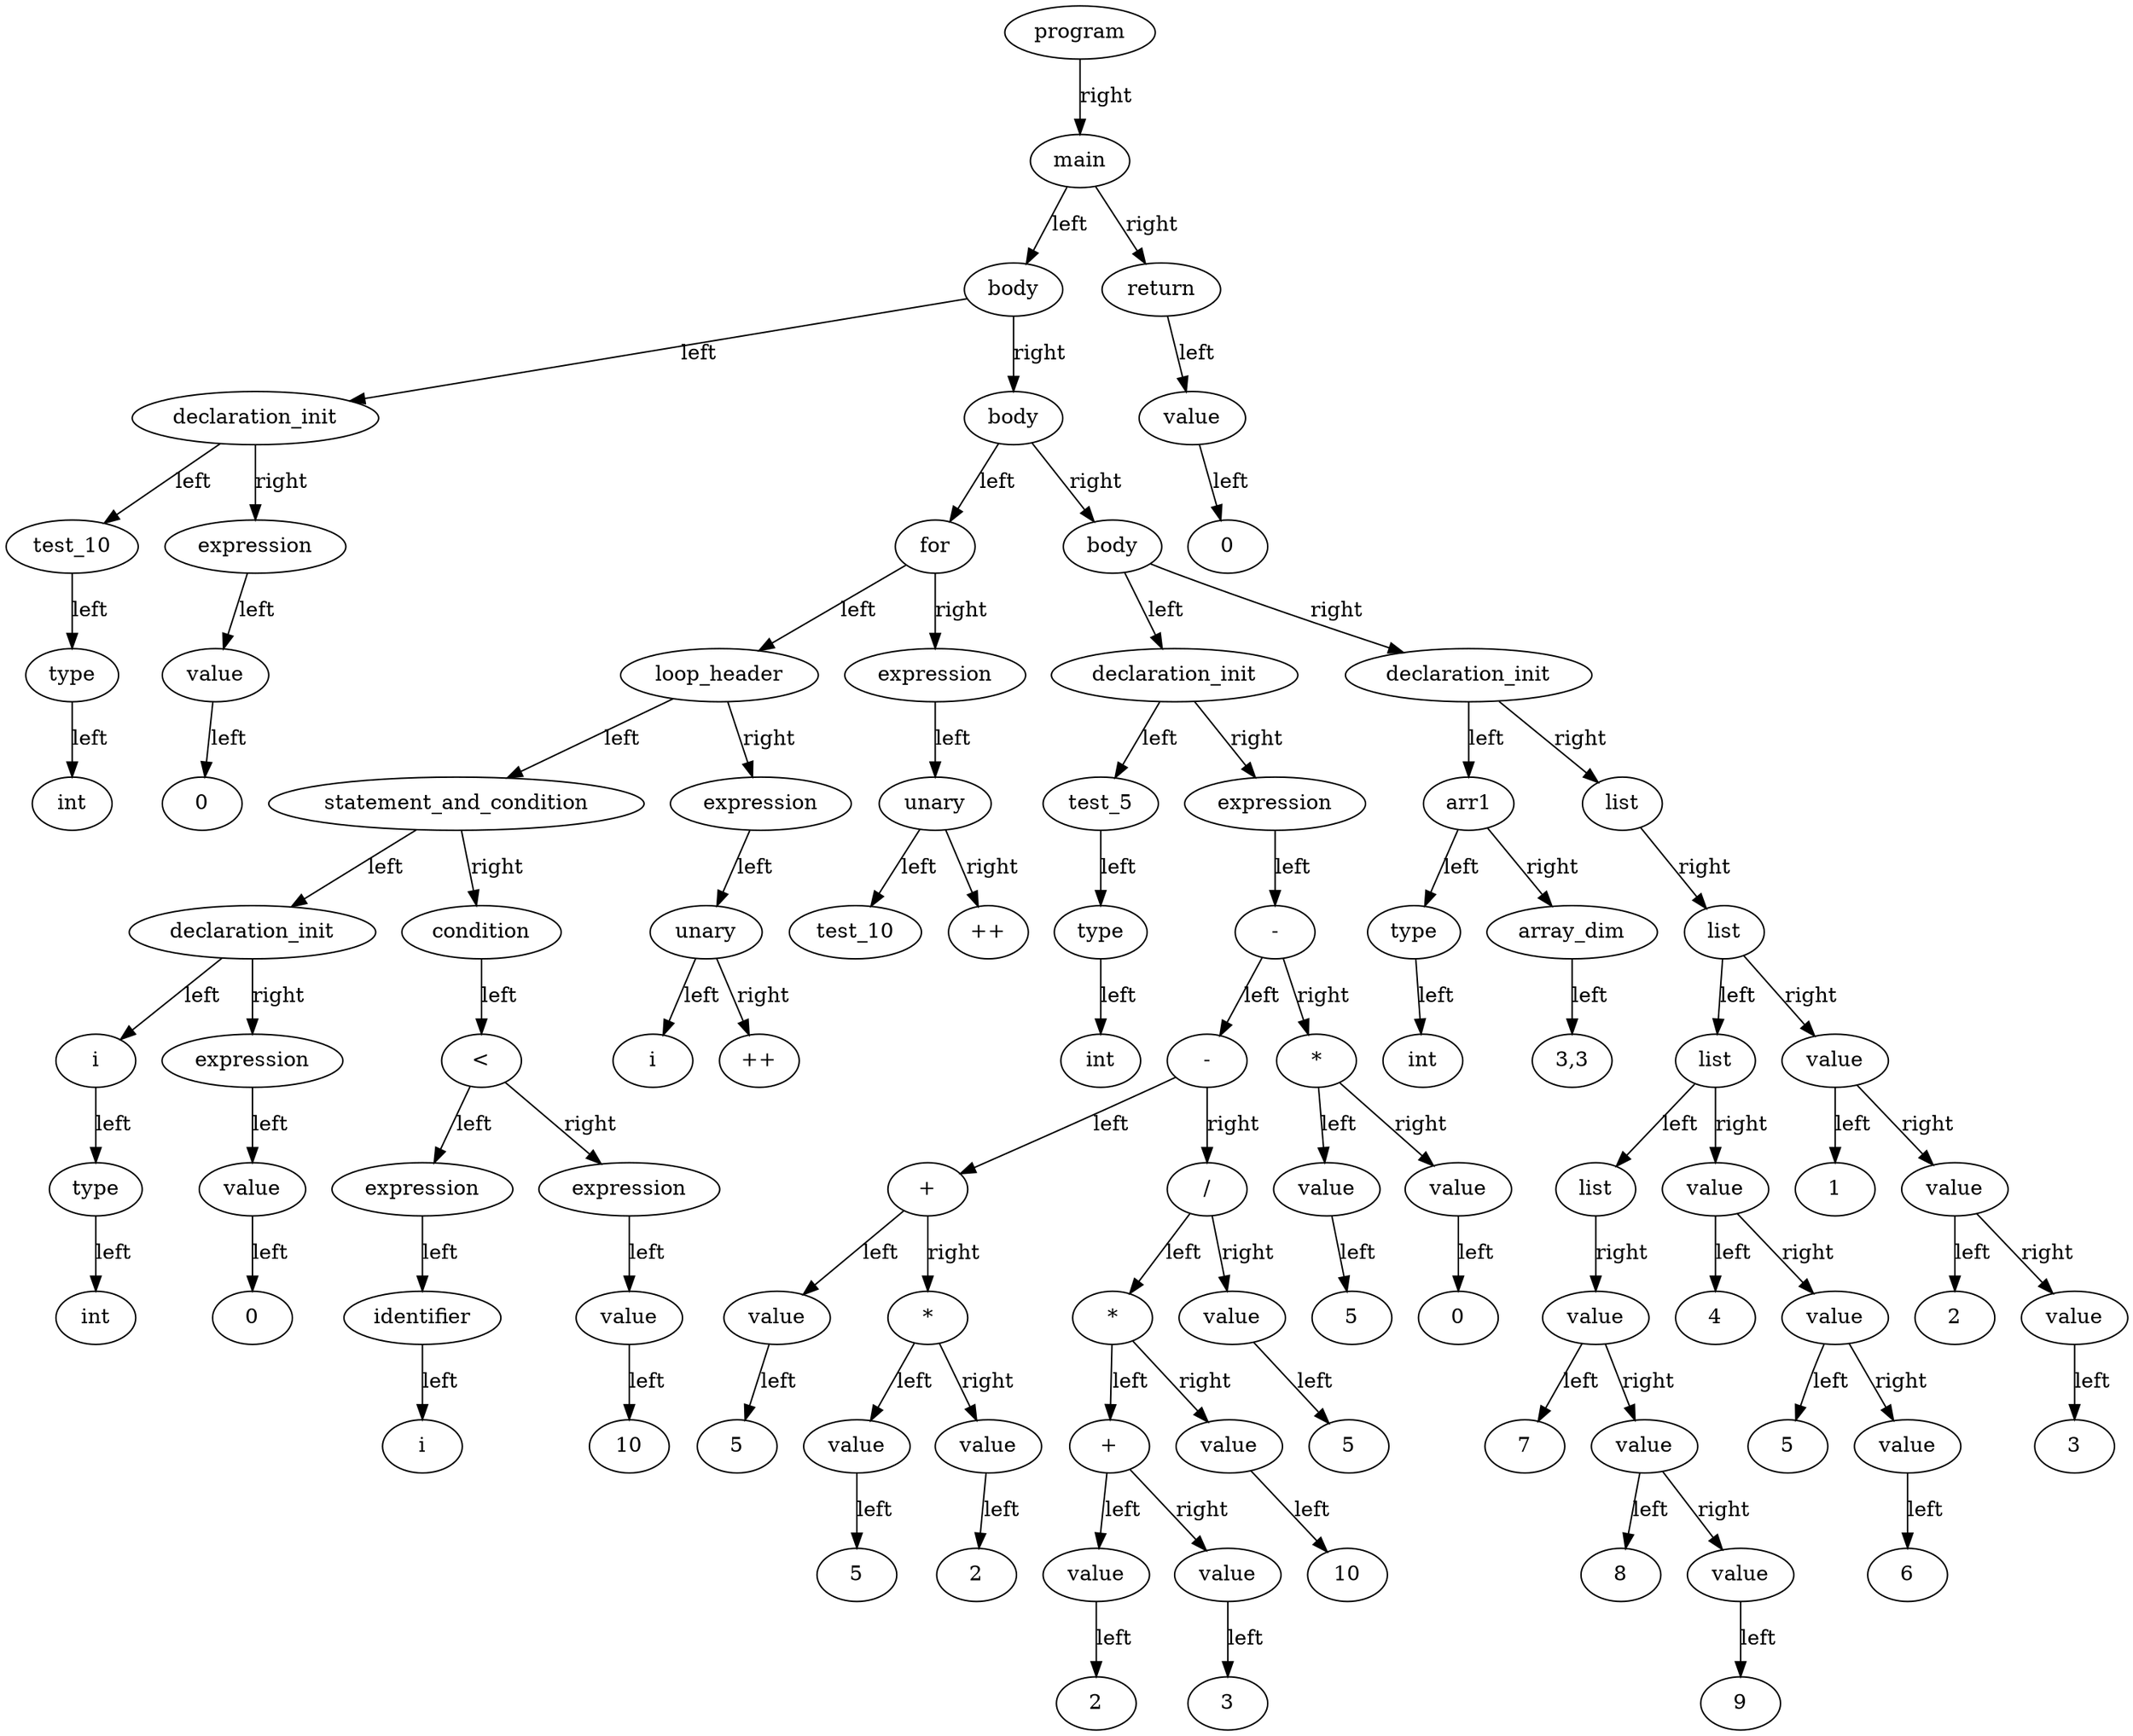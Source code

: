 digraph G {
"0000018BFB4E5A60" [label="program"];
"0000018BFB4E5A60" [label="program"];
"0000018BFB4E5A60" -> "0000018BFB4DD440" [label="right"];
"0000018BFB4DD440" [label="main"];
"0000018BFB4DD440" [label="main"];
"0000018BFB4DD440" -> "0000018BFB4E5660" [label="left"];
"0000018BFB4E5660" [label="body"];
"0000018BFB4E5660" [label="body"];
"0000018BFB4E5660" -> "0000018BFB4DD400" [label="left"];
"0000018BFB4DD400" [label="declaration_init"];
"0000018BFB4DD400" [label="declaration_init"];
"0000018BFB4DD400" -> "0000018BFB4DD640" [label="left"];
"0000018BFB4DD640" [label="test_10"];
"0000018BFB4DD640" [label="test_10"];
"0000018BFB4DD640" -> "0000018BFB4DD5C0" [label="left"];
"0000018BFB4DD5C0" [label="type"];
"0000018BFB4DD5C0" [label="type"];
"0000018BFB4DD5C0" -> "0000018BFB4DD460" [label="left"];
"0000018BFB4DD460" [label="int"];
"0000018BFB4DD460" [label="int"];
"0000018BFB4DD400" -> "0000018BFB4DD3E0" [label="right"];
"0000018BFB4DD3E0" [label="expression"];
"0000018BFB4DD3E0" [label="expression"];
"0000018BFB4DD3E0" -> "0000018BFB4DD3A0" [label="left"];
"0000018BFB4DD3A0" [label="value"];
"0000018BFB4DD3A0" [label="value"];
"0000018BFB4DD3A0" -> "0000018BFB4DD5A0" [label="left"];
"0000018BFB4DD5A0" [label="0"];
"0000018BFB4DD5A0" [label="0"];
"0000018BFB4E5660" -> "0000018BFB4E57E0" [label="right"];
"0000018BFB4E57E0" [label="body"];
"0000018BFB4E57E0" [label="body"];
"0000018BFB4E57E0" -> "0000018BFB4E4820" [label="left"];
"0000018BFB4E4820" [label="for"];
"0000018BFB4E4820" [label="for"];
"0000018BFB4E4820" -> "0000018BFB4E47A0" [label="left"];
"0000018BFB4E47A0" [label="loop_header"];
"0000018BFB4E47A0" [label="loop_header"];
"0000018BFB4E47A0" -> "0000018BFB4E4E80" [label="left"];
"0000018BFB4E4E80" [label="statement_and_condition"];
"0000018BFB4E4E80" [label="statement_and_condition"];
"0000018BFB4E4E80" -> "0000018BFB4E4980" [label="left"];
"0000018BFB4E4980" [label="declaration_init"];
"0000018BFB4E4980" [label="declaration_init"];
"0000018BFB4E4980" -> "0000018BFB4E49E0" [label="left"];
"0000018BFB4E49E0" [label="i"];
"0000018BFB4E49E0" [label="i"];
"0000018BFB4E49E0" -> "0000018BFB4DD520" [label="left"];
"0000018BFB4DD520" [label="type"];
"0000018BFB4DD520" [label="type"];
"0000018BFB4DD520" -> "0000018BFB4DD620" [label="left"];
"0000018BFB4DD620" [label="int"];
"0000018BFB4DD620" [label="int"];
"0000018BFB4E4980" -> "0000018BFB4DD660" [label="right"];
"0000018BFB4DD660" [label="expression"];
"0000018BFB4DD660" [label="expression"];
"0000018BFB4DD660" -> "0000018BFB4DD580" [label="left"];
"0000018BFB4DD580" [label="value"];
"0000018BFB4DD580" [label="value"];
"0000018BFB4DD580" -> "0000018BFB4DD540" [label="left"];
"0000018BFB4DD540" [label="0"];
"0000018BFB4DD540" [label="0"];
"0000018BFB4E4E80" -> "0000018BFB4E4A40" [label="right"];
"0000018BFB4E4A40" [label="condition"];
"0000018BFB4E4A40" [label="condition"];
"0000018BFB4E4A40" -> "0000018BFB4E4DE0" [label="left"];
"0000018BFB4E4DE0" [label="<"];
"0000018BFB4E4DE0" [label="<"];
"0000018BFB4E4DE0" -> "0000018BFB4E4BC0" [label="left"];
"0000018BFB4E4BC0" [label="expression"];
"0000018BFB4E4BC0" [label="expression"];
"0000018BFB4E4BC0" -> "0000018BFB4E4CA0" [label="left"];
"0000018BFB4E4CA0" [label="identifier"];
"0000018BFB4E4CA0" [label="identifier"];
"0000018BFB4E4CA0" -> "0000018BFB4E4B80" [label="left"];
"0000018BFB4E4B80" [label="i"];
"0000018BFB4E4B80" [label="i"];
"0000018BFB4E4DE0" -> "0000018BFB4E4920" [label="right"];
"0000018BFB4E4920" [label="expression"];
"0000018BFB4E4920" [label="expression"];
"0000018BFB4E4920" -> "0000018BFB4E4E40" [label="left"];
"0000018BFB4E4E40" [label="value"];
"0000018BFB4E4E40" [label="value"];
"0000018BFB4E4E40" -> "0000018BFB4E4A00" [label="left"];
"0000018BFB4E4A00" [label="10"];
"0000018BFB4E4A00" [label="10"];
"0000018BFB4E47A0" -> "0000018BFB4E4800" [label="right"];
"0000018BFB4E4800" [label="expression"];
"0000018BFB4E4800" [label="expression"];
"0000018BFB4E4800" -> "0000018BFB4E4AE0" [label="left"];
"0000018BFB4E4AE0" [label="unary"];
"0000018BFB4E4AE0" [label="unary"];
"0000018BFB4E4AE0" -> "0000018BFB4E4780" [label="left"];
"0000018BFB4E4780" [label="i"];
"0000018BFB4E4780" [label="i"];
"0000018BFB4E4AE0" -> "0000018BFB4E4A80" [label="right"];
"0000018BFB4E4A80" [label="++"];
"0000018BFB4E4A80" [label="++"];
"0000018BFB4E4820" -> "0000018BFB4E4A20" [label="right"];
"0000018BFB4E4A20" [label="expression"];
"0000018BFB4E4A20" [label="expression"];
"0000018BFB4E4A20" -> "0000018BFB4E4DA0" [label="left"];
"0000018BFB4E4DA0" [label="unary"];
"0000018BFB4E4DA0" [label="unary"];
"0000018BFB4E4DA0" -> "0000018BFB4E4CC0" [label="left"];
"0000018BFB4E4CC0" [label="test_10"];
"0000018BFB4E4CC0" [label="test_10"];
"0000018BFB4E4DA0" -> "0000018BFB4E4AC0" [label="right"];
"0000018BFB4E4AC0" [label="++"];
"0000018BFB4E4AC0" [label="++"];
"0000018BFB4E57E0" -> "0000018BFB4E55E0" [label="right"];
"0000018BFB4E55E0" [label="body"];
"0000018BFB4E55E0" [label="body"];
"0000018BFB4E55E0" -> "0000018BFB4E5960" [label="left"];
"0000018BFB4E5960" [label="declaration_init"];
"0000018BFB4E5960" [label="declaration_init"];
"0000018BFB4E5960" -> "0000018BFB4E5780" [label="left"];
"0000018BFB4E5780" [label="test_5"];
"0000018BFB4E5780" [label="test_5"];
"0000018BFB4E5780" -> "0000018BFB4E4EC0" [label="left"];
"0000018BFB4E4EC0" [label="type"];
"0000018BFB4E4EC0" [label="type"];
"0000018BFB4E4EC0" -> "0000018BFB4E4AA0" [label="left"];
"0000018BFB4E4AA0" [label="int"];
"0000018BFB4E4AA0" [label="int"];
"0000018BFB4E5960" -> "0000018BFB4E5640" [label="right"];
"0000018BFB4E5640" [label="expression"];
"0000018BFB4E5640" [label="expression"];
"0000018BFB4E5640" -> "0000018BFB4E5A80" [label="left"];
"0000018BFB4E5A80" [label="-"];
"0000018BFB4E5A80" [label="-"];
"0000018BFB4E5A80" -> "0000018BFB4E48E0" [label="left"];
"0000018BFB4E48E0" [label="-"];
"0000018BFB4E48E0" [label="-"];
"0000018BFB4E48E0" -> "0000018BFB4E4B40" [label="left"];
"0000018BFB4E4B40" [label="+"];
"0000018BFB4E4B40" [label="+"];
"0000018BFB4E4B40" -> "0000018BFB4E4CE0" [label="left"];
"0000018BFB4E4CE0" [label="value"];
"0000018BFB4E4CE0" [label="value"];
"0000018BFB4E4CE0" -> "0000018BFB4E4E00" [label="left"];
"0000018BFB4E4E00" [label="5"];
"0000018BFB4E4E00" [label="5"];
"0000018BFB4E4B40" -> "0000018BFB4E4D20" [label="right"];
"0000018BFB4E4D20" [label="*"];
"0000018BFB4E4D20" [label="*"];
"0000018BFB4E4D20" -> "0000018BFB4E4B00" [label="left"];
"0000018BFB4E4B00" [label="value"];
"0000018BFB4E4B00" [label="value"];
"0000018BFB4E4B00" -> "0000018BFB4E4B20" [label="left"];
"0000018BFB4E4B20" [label="5"];
"0000018BFB4E4B20" [label="5"];
"0000018BFB4E4D20" -> "0000018BFB4E4C60" [label="right"];
"0000018BFB4E4C60" [label="value"];
"0000018BFB4E4C60" [label="value"];
"0000018BFB4E4C60" -> "0000018BFB4E4A60" [label="left"];
"0000018BFB4E4A60" [label="2"];
"0000018BFB4E4A60" [label="2"];
"0000018BFB4E48E0" -> "0000018BFB4E48C0" [label="right"];
"0000018BFB4E48C0" [label="/"];
"0000018BFB4E48C0" [label="/"];
"0000018BFB4E48C0" -> "0000018BFB4E4E60" [label="left"];
"0000018BFB4E4E60" [label="*"];
"0000018BFB4E4E60" [label="*"];
"0000018BFB4E4E60" -> "0000018BFB4E4C20" [label="left"];
"0000018BFB4E4C20" [label="+"];
"0000018BFB4E4C20" [label="+"];
"0000018BFB4E4C20" -> "0000018BFB4E4840" [label="left"];
"0000018BFB4E4840" [label="value"];
"0000018BFB4E4840" [label="value"];
"0000018BFB4E4840" -> "0000018BFB4E4940" [label="left"];
"0000018BFB4E4940" [label="2"];
"0000018BFB4E4940" [label="2"];
"0000018BFB4E4C20" -> "0000018BFB4E4BE0" [label="right"];
"0000018BFB4E4BE0" [label="value"];
"0000018BFB4E4BE0" [label="value"];
"0000018BFB4E4BE0" -> "0000018BFB4E4E20" [label="left"];
"0000018BFB4E4E20" [label="3"];
"0000018BFB4E4E20" [label="3"];
"0000018BFB4E4E60" -> "0000018BFB4E4D00" [label="right"];
"0000018BFB4E4D00" [label="value"];
"0000018BFB4E4D00" [label="value"];
"0000018BFB4E4D00" -> "0000018BFB4E4860" [label="left"];
"0000018BFB4E4860" [label="10"];
"0000018BFB4E4860" [label="10"];
"0000018BFB4E48C0" -> "0000018BFB4E4D40" [label="right"];
"0000018BFB4E4D40" [label="value"];
"0000018BFB4E4D40" [label="value"];
"0000018BFB4E4D40" -> "0000018BFB4E48A0" [label="left"];
"0000018BFB4E48A0" [label="5"];
"0000018BFB4E48A0" [label="5"];
"0000018BFB4E5A80" -> "0000018BFB4E5560" [label="right"];
"0000018BFB4E5560" [label="*"];
"0000018BFB4E5560" [label="*"];
"0000018BFB4E5560" -> "0000018BFB4E4D80" [label="left"];
"0000018BFB4E4D80" [label="value"];
"0000018BFB4E4D80" [label="value"];
"0000018BFB4E4D80" -> "0000018BFB4E4D60" [label="left"];
"0000018BFB4E4D60" [label="5"];
"0000018BFB4E4D60" [label="5"];
"0000018BFB4E5560" -> "0000018BFB4E49C0" [label="right"];
"0000018BFB4E49C0" [label="value"];
"0000018BFB4E49C0" [label="value"];
"0000018BFB4E49C0" -> "0000018BFB4E4960" [label="left"];
"0000018BFB4E4960" [label="0"];
"0000018BFB4E4960" [label="0"];
"0000018BFB4E55E0" -> "0000018BFB4E58C0" [label="right"];
"0000018BFB4E58C0" [label="declaration_init"];
"0000018BFB4E58C0" [label="declaration_init"];
"0000018BFB4E58C0" -> "0000018BFB4E58A0" [label="left"];
"0000018BFB4E58A0" [label="arr1"];
"0000018BFB4E58A0" [label="arr1"];
"0000018BFB4E58A0" -> "0000018BFB4E5740" [label="left"];
"0000018BFB4E5740" [label="type"];
"0000018BFB4E5740" [label="type"];
"0000018BFB4E5740" -> "0000018BFB4E54C0" [label="left"];
"0000018BFB4E54C0" [label="int"];
"0000018BFB4E54C0" [label="int"];
"0000018BFB4E58A0" -> "0000018BFB4E5A20" [label="right"];
"0000018BFB4E5A20" [label="array_dim"];
"0000018BFB4E5A20" [label="array_dim"];
"0000018BFB4E5A20" -> "0000018BFB4E59A0" [label="left"];
"0000018BFB4E59A0" [label="3,3"];
"0000018BFB4E59A0" [label="3,3"];
"0000018BFB4E58C0" -> "0000018BFB4E5840" [label="right"];
"0000018BFB4E5840" [label="list"];
"0000018BFB4E5840" [label="list"];
"0000018BFB4E5840" -> "0000018BFB4E53A0" [label="right"];
"0000018BFB4E53A0" [label="list"];
"0000018BFB4E53A0" [label="list"];
"0000018BFB4E53A0" -> "0000018BFB4E5420" [label="left"];
"0000018BFB4E5420" [label="list"];
"0000018BFB4E5420" [label="list"];
"0000018BFB4E5420" -> "0000018BFB4E5380" [label="left"];
"0000018BFB4E5380" [label="list"];
"0000018BFB4E5380" [label="list"];
"0000018BFB4E5380" -> "0000018BFB4E55C0" [label="right"];
"0000018BFB4E55C0" [label="value"];
"0000018BFB4E55C0" [label="value"];
"0000018BFB4E55C0" -> "0000018BFB4E55A0" [label="left"];
"0000018BFB4E55A0" [label="7"];
"0000018BFB4E55A0" [label="7"];
"0000018BFB4E55C0" -> "0000018BFB4E58E0" [label="right"];
"0000018BFB4E58E0" [label="value"];
"0000018BFB4E58E0" [label="value"];
"0000018BFB4E58E0" -> "0000018BFB4E54E0" [label="left"];
"0000018BFB4E54E0" [label="8"];
"0000018BFB4E54E0" [label="8"];
"0000018BFB4E58E0" -> "0000018BFB4E5620" [label="right"];
"0000018BFB4E5620" [label="value"];
"0000018BFB4E5620" [label="value"];
"0000018BFB4E5620" -> "0000018BFB4E5480" [label="left"];
"0000018BFB4E5480" [label="9"];
"0000018BFB4E5480" [label="9"];
"0000018BFB4E5420" -> "0000018BFB4E5600" [label="right"];
"0000018BFB4E5600" [label="value"];
"0000018BFB4E5600" [label="value"];
"0000018BFB4E5600" -> "0000018BFB4E57C0" [label="left"];
"0000018BFB4E57C0" [label="4"];
"0000018BFB4E57C0" [label="4"];
"0000018BFB4E5600" -> "0000018BFB4E57A0" [label="right"];
"0000018BFB4E57A0" [label="value"];
"0000018BFB4E57A0" [label="value"];
"0000018BFB4E57A0" -> "0000018BFB4E5880" [label="left"];
"0000018BFB4E5880" [label="5"];
"0000018BFB4E5880" [label="5"];
"0000018BFB4E57A0" -> "0000018BFB4E5460" [label="right"];
"0000018BFB4E5460" [label="value"];
"0000018BFB4E5460" [label="value"];
"0000018BFB4E5460" -> "0000018BFB4E5400" [label="left"];
"0000018BFB4E5400" [label="6"];
"0000018BFB4E5400" [label="6"];
"0000018BFB4E53A0" -> "0000018BFB4E5680" [label="right"];
"0000018BFB4E5680" [label="value"];
"0000018BFB4E5680" [label="value"];
"0000018BFB4E5680" -> "0000018BFB4E5A00" [label="left"];
"0000018BFB4E5A00" [label="1"];
"0000018BFB4E5A00" [label="1"];
"0000018BFB4E5680" -> "0000018BFB4E5500" [label="right"];
"0000018BFB4E5500" [label="value"];
"0000018BFB4E5500" [label="value"];
"0000018BFB4E5500" -> "0000018BFB4E53E0" [label="left"];
"0000018BFB4E53E0" [label="2"];
"0000018BFB4E53E0" [label="2"];
"0000018BFB4E5500" -> "0000018BFB4E53C0" [label="right"];
"0000018BFB4E53C0" [label="value"];
"0000018BFB4E53C0" [label="value"];
"0000018BFB4E53C0" -> "0000018BFB4E5540" [label="left"];
"0000018BFB4E5540" [label="3"];
"0000018BFB4E5540" [label="3"];
"0000018BFB4DD440" -> "0000018BFB4E5900" [label="right"];
"0000018BFB4E5900" [label="return"];
"0000018BFB4E5900" [label="return"];
"0000018BFB4E5900" -> "0000018BFB4E5700" [label="left"];
"0000018BFB4E5700" [label="value"];
"0000018BFB4E5700" [label="value"];
"0000018BFB4E5700" -> "0000018BFB4E5AA0" [label="left"];
"0000018BFB4E5AA0" [label="0"];
"0000018BFB4E5AA0" [label="0"];
}
